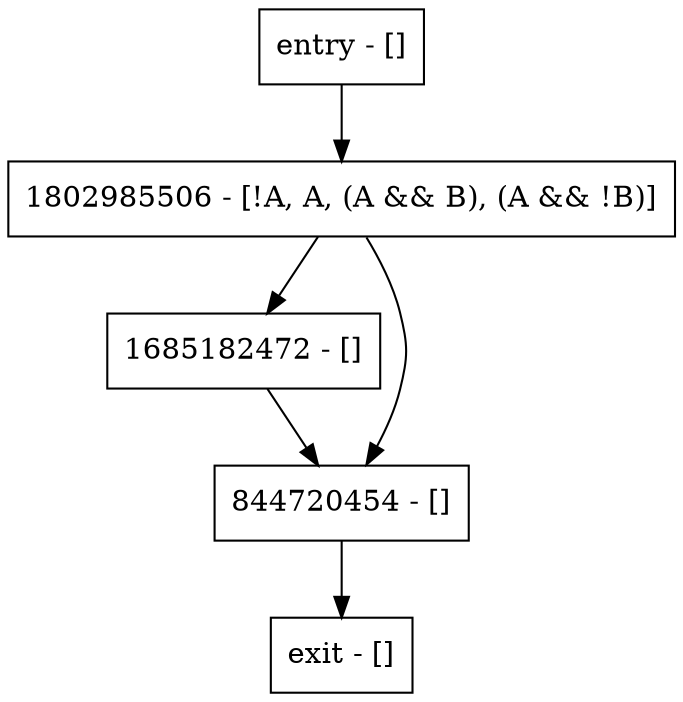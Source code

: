 digraph main {
node [shape=record];
entry [label="entry - []"];
exit [label="exit - []"];
1685182472 [label="1685182472 - []"];
1802985506 [label="1802985506 - [!A, A, (A && B), (A && !B)]"];
844720454 [label="844720454 - []"];
entry;
exit;
entry -> 1802985506;
1685182472 -> 844720454;
1802985506 -> 1685182472;
1802985506 -> 844720454;
844720454 -> exit;
}
